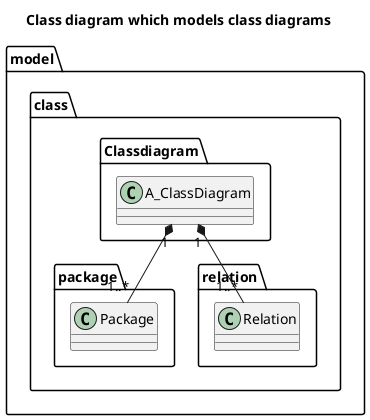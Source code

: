@startuml

title Class diagram which models class diagrams

package model.class <<folder>> {

	package model.class.Classdiagram <<folder>> {
		 
		 class A_ClassDiagram {
		}	
	}
	
	
	package model.class.package <<folder>> {
		class Package {
		}
	}
	
	package model.class.relation <<folder>> {
		class Relation {
		}
	}

	A_ClassDiagram "1" *-- "1..*" Package
	A_ClassDiagram "1" *-- "1..*" Relation
		
}



@enduml